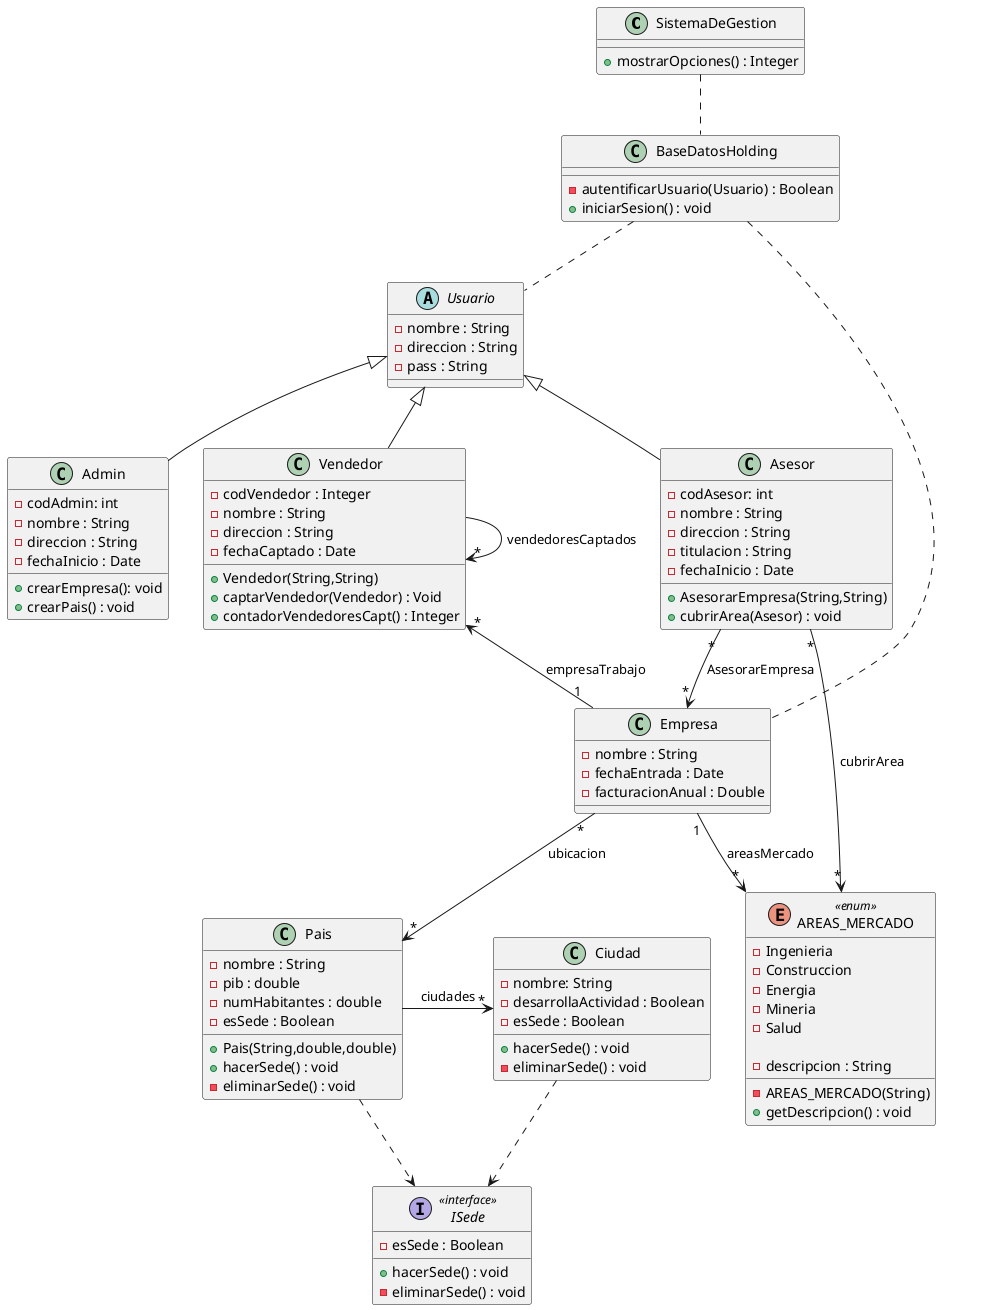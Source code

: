 @startuml
class SistemaDeGestion{
+mostrarOpciones() : Integer
}

class BaseDatosHolding{
-autentificarUsuario(Usuario) : Boolean
+iniciarSesion() : void
}

abstract Usuario{
-nombre : String
-direccion : String
-pass : String
}

class Vendedor extends Usuario{
    -codVendedor : Integer
    -nombre : String
    -direccion : String
    -fechaCaptado : Date
    +Vendedor(String,String)
    +captarVendedor(Vendedor) : Void
    +contadorVendedoresCapt() : Integer
}

class Empresa{
    -nombre : String
    -fechaEntrada : Date
    -facturacionAnual : Double

}

enum  AREAS_MERCADO <<enum>> {
    -Ingenieria
    -Construccion
    -Energia
    -Mineria
    -Salud

    -descripcion : String

    -AREAS_MERCADO(String)
    +getDescripcion() : void

}

class Pais{
    -nombre : String
    -pib : double
    -numHabitantes : double
    -esSede : Boolean

    +Pais(String,double,double)
    +hacerSede() : void
    -eliminarSede() : void
}

class Ciudad{
    -nombre: String
    -desarrollaActividad : Boolean
    -esSede : Boolean

    +hacerSede() : void
    -eliminarSede() : void
}

interface ISede <<interface>>{
    -esSede : Boolean
    +hacerSede() : void
    -eliminarSede() : void
}

class Asesor extends Usuario{
-codAsesor: int
-nombre : String
-direccion : String
-titulacion : String
-fechaInicio : Date
+AsesorarEmpresa(String,String)
+cubrirArea(Asesor) : void
}

class Admin extends Usuario{
-codAdmin: int
-nombre : String
-direccion : String
-fechaInicio : Date
+crearEmpresa(): void
+crearPais() : void

}


SistemaDeGestion -. BaseDatosHolding
BaseDatosHolding -. Usuario
BaseDatosHolding -. Empresa
Vendedor "*"<-- "1" Empresa : empresaTrabajo
Vendedor -> "*" Vendedor : vendedoresCaptados
Empresa "1"--> "*" AREAS_MERCADO : areasMercado
Empresa "*" --> "*" Pais : ubicacion
Pais -> "*" Ciudad : ciudades
Pais -.> ISede
Ciudad -.> ISede
Asesor "*"--> "*" AREAS_MERCADO : cubrirArea
Asesor "*" --> "*" Empresa : AsesorarEmpresa


@enduml